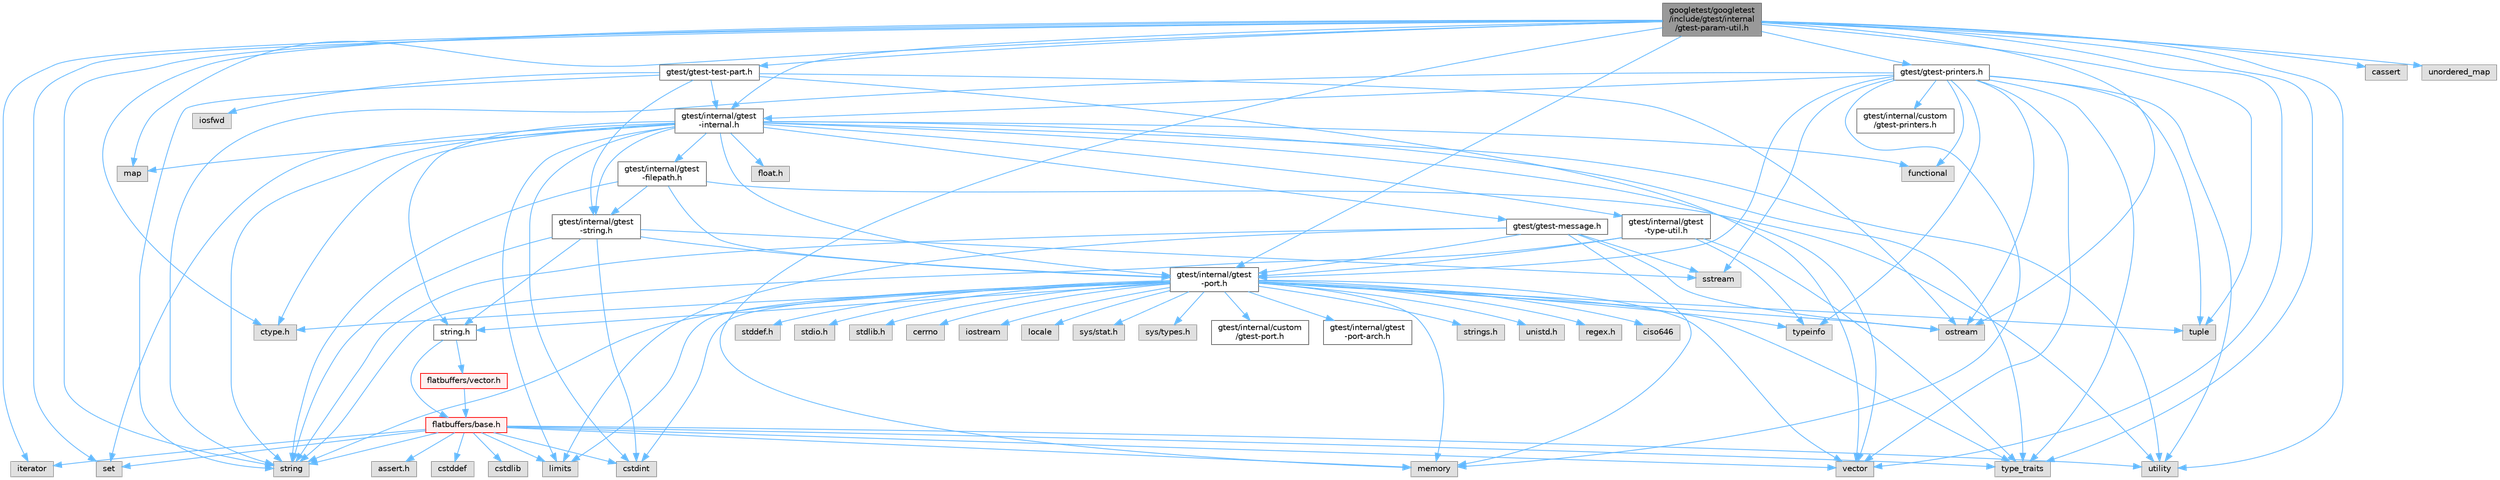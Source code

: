 digraph "googletest/googletest/include/gtest/internal/gtest-param-util.h"
{
 // LATEX_PDF_SIZE
  bgcolor="transparent";
  edge [fontname=Helvetica,fontsize=10,labelfontname=Helvetica,labelfontsize=10];
  node [fontname=Helvetica,fontsize=10,shape=box,height=0.2,width=0.4];
  Node1 [id="Node000001",label="googletest/googletest\l/include/gtest/internal\l/gtest-param-util.h",height=0.2,width=0.4,color="gray40", fillcolor="grey60", style="filled", fontcolor="black",tooltip=" "];
  Node1 -> Node2 [id="edge113_Node000001_Node000002",color="steelblue1",style="solid",tooltip=" "];
  Node2 [id="Node000002",label="ctype.h",height=0.2,width=0.4,color="grey60", fillcolor="#E0E0E0", style="filled",tooltip=" "];
  Node1 -> Node3 [id="edge114_Node000001_Node000003",color="steelblue1",style="solid",tooltip=" "];
  Node3 [id="Node000003",label="cassert",height=0.2,width=0.4,color="grey60", fillcolor="#E0E0E0", style="filled",tooltip=" "];
  Node1 -> Node4 [id="edge115_Node000001_Node000004",color="steelblue1",style="solid",tooltip=" "];
  Node4 [id="Node000004",label="iterator",height=0.2,width=0.4,color="grey60", fillcolor="#E0E0E0", style="filled",tooltip=" "];
  Node1 -> Node5 [id="edge116_Node000001_Node000005",color="steelblue1",style="solid",tooltip=" "];
  Node5 [id="Node000005",label="map",height=0.2,width=0.4,color="grey60", fillcolor="#E0E0E0", style="filled",tooltip=" "];
  Node1 -> Node6 [id="edge117_Node000001_Node000006",color="steelblue1",style="solid",tooltip=" "];
  Node6 [id="Node000006",label="memory",height=0.2,width=0.4,color="grey60", fillcolor="#E0E0E0", style="filled",tooltip=" "];
  Node1 -> Node7 [id="edge118_Node000001_Node000007",color="steelblue1",style="solid",tooltip=" "];
  Node7 [id="Node000007",label="ostream",height=0.2,width=0.4,color="grey60", fillcolor="#E0E0E0", style="filled",tooltip=" "];
  Node1 -> Node8 [id="edge119_Node000001_Node000008",color="steelblue1",style="solid",tooltip=" "];
  Node8 [id="Node000008",label="set",height=0.2,width=0.4,color="grey60", fillcolor="#E0E0E0", style="filled",tooltip=" "];
  Node1 -> Node9 [id="edge120_Node000001_Node000009",color="steelblue1",style="solid",tooltip=" "];
  Node9 [id="Node000009",label="string",height=0.2,width=0.4,color="grey60", fillcolor="#E0E0E0", style="filled",tooltip=" "];
  Node1 -> Node10 [id="edge121_Node000001_Node000010",color="steelblue1",style="solid",tooltip=" "];
  Node10 [id="Node000010",label="tuple",height=0.2,width=0.4,color="grey60", fillcolor="#E0E0E0", style="filled",tooltip=" "];
  Node1 -> Node11 [id="edge122_Node000001_Node000011",color="steelblue1",style="solid",tooltip=" "];
  Node11 [id="Node000011",label="type_traits",height=0.2,width=0.4,color="grey60", fillcolor="#E0E0E0", style="filled",tooltip=" "];
  Node1 -> Node12 [id="edge123_Node000001_Node000012",color="steelblue1",style="solid",tooltip=" "];
  Node12 [id="Node000012",label="unordered_map",height=0.2,width=0.4,color="grey60", fillcolor="#E0E0E0", style="filled",tooltip=" "];
  Node1 -> Node13 [id="edge124_Node000001_Node000013",color="steelblue1",style="solid",tooltip=" "];
  Node13 [id="Node000013",label="utility",height=0.2,width=0.4,color="grey60", fillcolor="#E0E0E0", style="filled",tooltip=" "];
  Node1 -> Node14 [id="edge125_Node000001_Node000014",color="steelblue1",style="solid",tooltip=" "];
  Node14 [id="Node000014",label="vector",height=0.2,width=0.4,color="grey60", fillcolor="#E0E0E0", style="filled",tooltip=" "];
  Node1 -> Node15 [id="edge126_Node000001_Node000015",color="steelblue1",style="solid",tooltip=" "];
  Node15 [id="Node000015",label="gtest/gtest-printers.h",height=0.2,width=0.4,color="grey40", fillcolor="white", style="filled",URL="$gtest-printers_8h.html",tooltip=" "];
  Node15 -> Node16 [id="edge127_Node000015_Node000016",color="steelblue1",style="solid",tooltip=" "];
  Node16 [id="Node000016",label="functional",height=0.2,width=0.4,color="grey60", fillcolor="#E0E0E0", style="filled",tooltip=" "];
  Node15 -> Node6 [id="edge128_Node000015_Node000006",color="steelblue1",style="solid",tooltip=" "];
  Node15 -> Node7 [id="edge129_Node000015_Node000007",color="steelblue1",style="solid",tooltip=" "];
  Node15 -> Node17 [id="edge130_Node000015_Node000017",color="steelblue1",style="solid",tooltip=" "];
  Node17 [id="Node000017",label="sstream",height=0.2,width=0.4,color="grey60", fillcolor="#E0E0E0", style="filled",tooltip=" "];
  Node15 -> Node9 [id="edge131_Node000015_Node000009",color="steelblue1",style="solid",tooltip=" "];
  Node15 -> Node10 [id="edge132_Node000015_Node000010",color="steelblue1",style="solid",tooltip=" "];
  Node15 -> Node11 [id="edge133_Node000015_Node000011",color="steelblue1",style="solid",tooltip=" "];
  Node15 -> Node18 [id="edge134_Node000015_Node000018",color="steelblue1",style="solid",tooltip=" "];
  Node18 [id="Node000018",label="typeinfo",height=0.2,width=0.4,color="grey60", fillcolor="#E0E0E0", style="filled",tooltip=" "];
  Node15 -> Node13 [id="edge135_Node000015_Node000013",color="steelblue1",style="solid",tooltip=" "];
  Node15 -> Node14 [id="edge136_Node000015_Node000014",color="steelblue1",style="solid",tooltip=" "];
  Node15 -> Node19 [id="edge137_Node000015_Node000019",color="steelblue1",style="solid",tooltip=" "];
  Node19 [id="Node000019",label="gtest/internal/gtest\l-internal.h",height=0.2,width=0.4,color="grey40", fillcolor="white", style="filled",URL="$gtest-internal_8h.html",tooltip=" "];
  Node19 -> Node20 [id="edge138_Node000019_Node000020",color="steelblue1",style="solid",tooltip=" "];
  Node20 [id="Node000020",label="gtest/internal/gtest\l-port.h",height=0.2,width=0.4,color="grey40", fillcolor="white", style="filled",URL="$gtest-port_8h.html",tooltip=" "];
  Node20 -> Node21 [id="edge139_Node000020_Node000021",color="steelblue1",style="solid",tooltip=" "];
  Node21 [id="Node000021",label="ciso646",height=0.2,width=0.4,color="grey60", fillcolor="#E0E0E0", style="filled",tooltip=" "];
  Node20 -> Node2 [id="edge140_Node000020_Node000002",color="steelblue1",style="solid",tooltip=" "];
  Node20 -> Node22 [id="edge141_Node000020_Node000022",color="steelblue1",style="solid",tooltip=" "];
  Node22 [id="Node000022",label="stddef.h",height=0.2,width=0.4,color="grey60", fillcolor="#E0E0E0", style="filled",tooltip=" "];
  Node20 -> Node23 [id="edge142_Node000020_Node000023",color="steelblue1",style="solid",tooltip=" "];
  Node23 [id="Node000023",label="stdio.h",height=0.2,width=0.4,color="grey60", fillcolor="#E0E0E0", style="filled",tooltip=" "];
  Node20 -> Node24 [id="edge143_Node000020_Node000024",color="steelblue1",style="solid",tooltip=" "];
  Node24 [id="Node000024",label="stdlib.h",height=0.2,width=0.4,color="grey60", fillcolor="#E0E0E0", style="filled",tooltip=" "];
  Node20 -> Node25 [id="edge144_Node000020_Node000025",color="steelblue1",style="solid",tooltip=" "];
  Node25 [id="Node000025",label="string.h",height=0.2,width=0.4,color="grey40", fillcolor="white", style="filled",URL="$string_8h.html",tooltip=" "];
  Node25 -> Node26 [id="edge145_Node000025_Node000026",color="steelblue1",style="solid",tooltip=" "];
  Node26 [id="Node000026",label="flatbuffers/base.h",height=0.2,width=0.4,color="red", fillcolor="#FFF0F0", style="filled",URL="$base_8h.html",tooltip=" "];
  Node26 -> Node27 [id="edge146_Node000026_Node000027",color="steelblue1",style="solid",tooltip=" "];
  Node27 [id="Node000027",label="assert.h",height=0.2,width=0.4,color="grey60", fillcolor="#E0E0E0", style="filled",tooltip=" "];
  Node26 -> Node28 [id="edge147_Node000026_Node000028",color="steelblue1",style="solid",tooltip=" "];
  Node28 [id="Node000028",label="cstdint",height=0.2,width=0.4,color="grey60", fillcolor="#E0E0E0", style="filled",tooltip=" "];
  Node26 -> Node29 [id="edge148_Node000026_Node000029",color="steelblue1",style="solid",tooltip=" "];
  Node29 [id="Node000029",label="cstddef",height=0.2,width=0.4,color="grey60", fillcolor="#E0E0E0", style="filled",tooltip=" "];
  Node26 -> Node30 [id="edge149_Node000026_Node000030",color="steelblue1",style="solid",tooltip=" "];
  Node30 [id="Node000030",label="cstdlib",height=0.2,width=0.4,color="grey60", fillcolor="#E0E0E0", style="filled",tooltip=" "];
  Node26 -> Node13 [id="edge150_Node000026_Node000013",color="steelblue1",style="solid",tooltip=" "];
  Node26 -> Node9 [id="edge151_Node000026_Node000009",color="steelblue1",style="solid",tooltip=" "];
  Node26 -> Node11 [id="edge152_Node000026_Node000011",color="steelblue1",style="solid",tooltip=" "];
  Node26 -> Node14 [id="edge153_Node000026_Node000014",color="steelblue1",style="solid",tooltip=" "];
  Node26 -> Node8 [id="edge154_Node000026_Node000008",color="steelblue1",style="solid",tooltip=" "];
  Node26 -> Node33 [id="edge155_Node000026_Node000033",color="steelblue1",style="solid",tooltip=" "];
  Node33 [id="Node000033",label="limits",height=0.2,width=0.4,color="grey60", fillcolor="#E0E0E0", style="filled",tooltip=" "];
  Node26 -> Node4 [id="edge156_Node000026_Node000004",color="steelblue1",style="solid",tooltip=" "];
  Node26 -> Node6 [id="edge157_Node000026_Node000006",color="steelblue1",style="solid",tooltip=" "];
  Node25 -> Node34 [id="edge158_Node000025_Node000034",color="steelblue1",style="solid",tooltip=" "];
  Node34 [id="Node000034",label="flatbuffers/vector.h",height=0.2,width=0.4,color="red", fillcolor="#FFF0F0", style="filled",URL="$vector_8h.html",tooltip=" "];
  Node34 -> Node26 [id="edge159_Node000034_Node000026",color="steelblue1",style="solid",tooltip=" "];
  Node20 -> Node37 [id="edge160_Node000020_Node000037",color="steelblue1",style="solid",tooltip=" "];
  Node37 [id="Node000037",label="cerrno",height=0.2,width=0.4,color="grey60", fillcolor="#E0E0E0", style="filled",tooltip=" "];
  Node20 -> Node28 [id="edge161_Node000020_Node000028",color="steelblue1",style="solid",tooltip=" "];
  Node20 -> Node38 [id="edge162_Node000020_Node000038",color="steelblue1",style="solid",tooltip=" "];
  Node38 [id="Node000038",label="iostream",height=0.2,width=0.4,color="grey60", fillcolor="#E0E0E0", style="filled",tooltip=" "];
  Node20 -> Node33 [id="edge163_Node000020_Node000033",color="steelblue1",style="solid",tooltip=" "];
  Node20 -> Node39 [id="edge164_Node000020_Node000039",color="steelblue1",style="solid",tooltip=" "];
  Node39 [id="Node000039",label="locale",height=0.2,width=0.4,color="grey60", fillcolor="#E0E0E0", style="filled",tooltip=" "];
  Node20 -> Node6 [id="edge165_Node000020_Node000006",color="steelblue1",style="solid",tooltip=" "];
  Node20 -> Node7 [id="edge166_Node000020_Node000007",color="steelblue1",style="solid",tooltip=" "];
  Node20 -> Node9 [id="edge167_Node000020_Node000009",color="steelblue1",style="solid",tooltip=" "];
  Node20 -> Node10 [id="edge168_Node000020_Node000010",color="steelblue1",style="solid",tooltip=" "];
  Node20 -> Node11 [id="edge169_Node000020_Node000011",color="steelblue1",style="solid",tooltip=" "];
  Node20 -> Node14 [id="edge170_Node000020_Node000014",color="steelblue1",style="solid",tooltip=" "];
  Node20 -> Node40 [id="edge171_Node000020_Node000040",color="steelblue1",style="solid",tooltip=" "];
  Node40 [id="Node000040",label="sys/stat.h",height=0.2,width=0.4,color="grey60", fillcolor="#E0E0E0", style="filled",tooltip=" "];
  Node20 -> Node41 [id="edge172_Node000020_Node000041",color="steelblue1",style="solid",tooltip=" "];
  Node41 [id="Node000041",label="sys/types.h",height=0.2,width=0.4,color="grey60", fillcolor="#E0E0E0", style="filled",tooltip=" "];
  Node20 -> Node42 [id="edge173_Node000020_Node000042",color="steelblue1",style="solid",tooltip=" "];
  Node42 [id="Node000042",label="gtest/internal/custom\l/gtest-port.h",height=0.2,width=0.4,color="grey40", fillcolor="white", style="filled",URL="$custom_2gtest-port_8h.html",tooltip=" "];
  Node20 -> Node43 [id="edge174_Node000020_Node000043",color="steelblue1",style="solid",tooltip=" "];
  Node43 [id="Node000043",label="gtest/internal/gtest\l-port-arch.h",height=0.2,width=0.4,color="grey40", fillcolor="white", style="filled",URL="$gtest-port-arch_8h.html",tooltip=" "];
  Node20 -> Node44 [id="edge175_Node000020_Node000044",color="steelblue1",style="solid",tooltip=" "];
  Node44 [id="Node000044",label="strings.h",height=0.2,width=0.4,color="grey60", fillcolor="#E0E0E0", style="filled",tooltip=" "];
  Node20 -> Node45 [id="edge176_Node000020_Node000045",color="steelblue1",style="solid",tooltip=" "];
  Node45 [id="Node000045",label="unistd.h",height=0.2,width=0.4,color="grey60", fillcolor="#E0E0E0", style="filled",tooltip=" "];
  Node20 -> Node46 [id="edge177_Node000020_Node000046",color="steelblue1",style="solid",tooltip=" "];
  Node46 [id="Node000046",label="regex.h",height=0.2,width=0.4,color="grey60", fillcolor="#E0E0E0", style="filled",tooltip=" "];
  Node20 -> Node18 [id="edge178_Node000020_Node000018",color="steelblue1",style="solid",tooltip=" "];
  Node19 -> Node2 [id="edge179_Node000019_Node000002",color="steelblue1",style="solid",tooltip=" "];
  Node19 -> Node47 [id="edge180_Node000019_Node000047",color="steelblue1",style="solid",tooltip=" "];
  Node47 [id="Node000047",label="float.h",height=0.2,width=0.4,color="grey60", fillcolor="#E0E0E0", style="filled",tooltip=" "];
  Node19 -> Node25 [id="edge181_Node000019_Node000025",color="steelblue1",style="solid",tooltip=" "];
  Node19 -> Node28 [id="edge182_Node000019_Node000028",color="steelblue1",style="solid",tooltip=" "];
  Node19 -> Node16 [id="edge183_Node000019_Node000016",color="steelblue1",style="solid",tooltip=" "];
  Node19 -> Node33 [id="edge184_Node000019_Node000033",color="steelblue1",style="solid",tooltip=" "];
  Node19 -> Node5 [id="edge185_Node000019_Node000005",color="steelblue1",style="solid",tooltip=" "];
  Node19 -> Node8 [id="edge186_Node000019_Node000008",color="steelblue1",style="solid",tooltip=" "];
  Node19 -> Node9 [id="edge187_Node000019_Node000009",color="steelblue1",style="solid",tooltip=" "];
  Node19 -> Node11 [id="edge188_Node000019_Node000011",color="steelblue1",style="solid",tooltip=" "];
  Node19 -> Node13 [id="edge189_Node000019_Node000013",color="steelblue1",style="solid",tooltip=" "];
  Node19 -> Node14 [id="edge190_Node000019_Node000014",color="steelblue1",style="solid",tooltip=" "];
  Node19 -> Node48 [id="edge191_Node000019_Node000048",color="steelblue1",style="solid",tooltip=" "];
  Node48 [id="Node000048",label="gtest/gtest-message.h",height=0.2,width=0.4,color="grey40", fillcolor="white", style="filled",URL="$gtest-message_8h.html",tooltip=" "];
  Node48 -> Node33 [id="edge192_Node000048_Node000033",color="steelblue1",style="solid",tooltip=" "];
  Node48 -> Node6 [id="edge193_Node000048_Node000006",color="steelblue1",style="solid",tooltip=" "];
  Node48 -> Node7 [id="edge194_Node000048_Node000007",color="steelblue1",style="solid",tooltip=" "];
  Node48 -> Node17 [id="edge195_Node000048_Node000017",color="steelblue1",style="solid",tooltip=" "];
  Node48 -> Node9 [id="edge196_Node000048_Node000009",color="steelblue1",style="solid",tooltip=" "];
  Node48 -> Node20 [id="edge197_Node000048_Node000020",color="steelblue1",style="solid",tooltip=" "];
  Node19 -> Node49 [id="edge198_Node000019_Node000049",color="steelblue1",style="solid",tooltip=" "];
  Node49 [id="Node000049",label="gtest/internal/gtest\l-filepath.h",height=0.2,width=0.4,color="grey40", fillcolor="white", style="filled",URL="$gtest-filepath_8h.html",tooltip=" "];
  Node49 -> Node9 [id="edge199_Node000049_Node000009",color="steelblue1",style="solid",tooltip=" "];
  Node49 -> Node13 [id="edge200_Node000049_Node000013",color="steelblue1",style="solid",tooltip=" "];
  Node49 -> Node20 [id="edge201_Node000049_Node000020",color="steelblue1",style="solid",tooltip=" "];
  Node49 -> Node50 [id="edge202_Node000049_Node000050",color="steelblue1",style="solid",tooltip=" "];
  Node50 [id="Node000050",label="gtest/internal/gtest\l-string.h",height=0.2,width=0.4,color="grey40", fillcolor="white", style="filled",URL="$gtest-string_8h.html",tooltip=" "];
  Node50 -> Node25 [id="edge203_Node000050_Node000025",color="steelblue1",style="solid",tooltip=" "];
  Node50 -> Node28 [id="edge204_Node000050_Node000028",color="steelblue1",style="solid",tooltip=" "];
  Node50 -> Node17 [id="edge205_Node000050_Node000017",color="steelblue1",style="solid",tooltip=" "];
  Node50 -> Node9 [id="edge206_Node000050_Node000009",color="steelblue1",style="solid",tooltip=" "];
  Node50 -> Node20 [id="edge207_Node000050_Node000020",color="steelblue1",style="solid",tooltip=" "];
  Node19 -> Node50 [id="edge208_Node000019_Node000050",color="steelblue1",style="solid",tooltip=" "];
  Node19 -> Node51 [id="edge209_Node000019_Node000051",color="steelblue1",style="solid",tooltip=" "];
  Node51 [id="Node000051",label="gtest/internal/gtest\l-type-util.h",height=0.2,width=0.4,color="grey40", fillcolor="white", style="filled",URL="$gtest-type-util_8h.html",tooltip=" "];
  Node51 -> Node9 [id="edge210_Node000051_Node000009",color="steelblue1",style="solid",tooltip=" "];
  Node51 -> Node11 [id="edge211_Node000051_Node000011",color="steelblue1",style="solid",tooltip=" "];
  Node51 -> Node18 [id="edge212_Node000051_Node000018",color="steelblue1",style="solid",tooltip=" "];
  Node51 -> Node20 [id="edge213_Node000051_Node000020",color="steelblue1",style="solid",tooltip=" "];
  Node15 -> Node20 [id="edge214_Node000015_Node000020",color="steelblue1",style="solid",tooltip=" "];
  Node15 -> Node52 [id="edge215_Node000015_Node000052",color="steelblue1",style="solid",tooltip=" "];
  Node52 [id="Node000052",label="gtest/internal/custom\l/gtest-printers.h",height=0.2,width=0.4,color="grey40", fillcolor="white", style="filled",URL="$internal_2custom_2gtest-printers_8h.html",tooltip=" "];
  Node1 -> Node53 [id="edge216_Node000001_Node000053",color="steelblue1",style="solid",tooltip=" "];
  Node53 [id="Node000053",label="gtest/gtest-test-part.h",height=0.2,width=0.4,color="grey40", fillcolor="white", style="filled",URL="$gtest-test-part_8h.html",tooltip=" "];
  Node53 -> Node54 [id="edge217_Node000053_Node000054",color="steelblue1",style="solid",tooltip=" "];
  Node54 [id="Node000054",label="iosfwd",height=0.2,width=0.4,color="grey60", fillcolor="#E0E0E0", style="filled",tooltip=" "];
  Node53 -> Node7 [id="edge218_Node000053_Node000007",color="steelblue1",style="solid",tooltip=" "];
  Node53 -> Node9 [id="edge219_Node000053_Node000009",color="steelblue1",style="solid",tooltip=" "];
  Node53 -> Node14 [id="edge220_Node000053_Node000014",color="steelblue1",style="solid",tooltip=" "];
  Node53 -> Node19 [id="edge221_Node000053_Node000019",color="steelblue1",style="solid",tooltip=" "];
  Node53 -> Node50 [id="edge222_Node000053_Node000050",color="steelblue1",style="solid",tooltip=" "];
  Node1 -> Node19 [id="edge223_Node000001_Node000019",color="steelblue1",style="solid",tooltip=" "];
  Node1 -> Node20 [id="edge224_Node000001_Node000020",color="steelblue1",style="solid",tooltip=" "];
}
